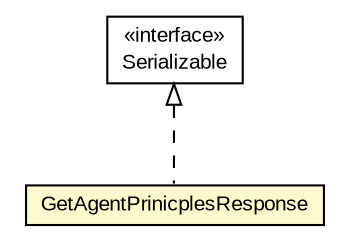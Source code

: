 #!/usr/local/bin/dot
#
# Class diagram 
# Generated by UMLGraph version R5_6-24-gf6e263 (http://www.umlgraph.org/)
#

digraph G {
	edge [fontname="arial",fontsize=10,labelfontname="arial",labelfontsize=10];
	node [fontname="arial",fontsize=10,shape=plaintext];
	nodesep=0.25;
	ranksep=0.5;
	// org.miloss.fgsms.services.interfaces.policyconfiguration.GetAgentPrinicplesResponse
	c113144 [label=<<table title="org.miloss.fgsms.services.interfaces.policyconfiguration.GetAgentPrinicplesResponse" border="0" cellborder="1" cellspacing="0" cellpadding="2" port="p" bgcolor="lemonChiffon" href="./GetAgentPrinicplesResponse.html">
		<tr><td><table border="0" cellspacing="0" cellpadding="1">
<tr><td align="center" balign="center"> GetAgentPrinicplesResponse </td></tr>
		</table></td></tr>
		</table>>, URL="./GetAgentPrinicplesResponse.html", fontname="arial", fontcolor="black", fontsize=10.0];
	//org.miloss.fgsms.services.interfaces.policyconfiguration.GetAgentPrinicplesResponse implements java.io.Serializable
	c113373:p -> c113144:p [dir=back,arrowtail=empty,style=dashed];
	// java.io.Serializable
	c113373 [label=<<table title="java.io.Serializable" border="0" cellborder="1" cellspacing="0" cellpadding="2" port="p" href="http://java.sun.com/j2se/1.4.2/docs/api/java/io/Serializable.html">
		<tr><td><table border="0" cellspacing="0" cellpadding="1">
<tr><td align="center" balign="center"> &#171;interface&#187; </td></tr>
<tr><td align="center" balign="center"> Serializable </td></tr>
		</table></td></tr>
		</table>>, URL="http://java.sun.com/j2se/1.4.2/docs/api/java/io/Serializable.html", fontname="arial", fontcolor="black", fontsize=10.0];
}

